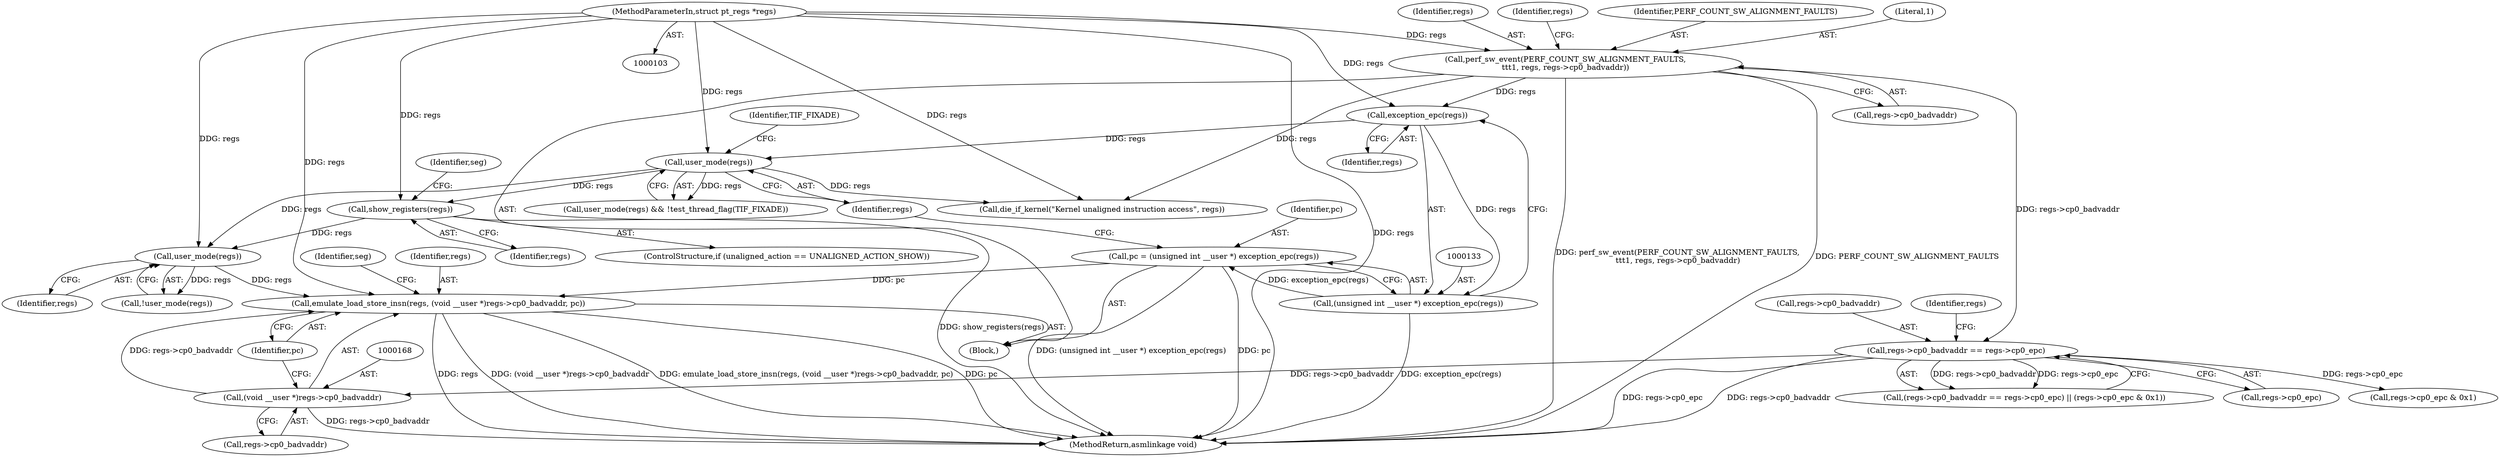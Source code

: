 digraph "0_linux_a8b0ca17b80e92faab46ee7179ba9e99ccb61233_11@pointer" {
"1000165" [label="(Call,emulate_load_store_insn(regs, (void __user *)regs->cp0_badvaddr, pc))"];
"1000161" [label="(Call,user_mode(regs))"];
"1000138" [label="(Call,user_mode(regs))"];
"1000134" [label="(Call,exception_epc(regs))"];
"1000108" [label="(Call,perf_sw_event(PERF_COUNT_SW_ALIGNMENT_FAULTS,\n\t\t\t1, regs, regs->cp0_badvaddr))"];
"1000104" [label="(MethodParameterIn,struct pt_regs *regs)"];
"1000154" [label="(Call,show_registers(regs))"];
"1000167" [label="(Call,(void __user *)regs->cp0_badvaddr)"];
"1000117" [label="(Call,regs->cp0_badvaddr == regs->cp0_epc)"];
"1000130" [label="(Call,pc = (unsigned int __user *) exception_epc(regs))"];
"1000132" [label="(Call,(unsigned int __user *) exception_epc(regs))"];
"1000121" [label="(Call,regs->cp0_epc)"];
"1000160" [label="(Call,!user_mode(regs))"];
"1000138" [label="(Call,user_mode(regs))"];
"1000104" [label="(MethodParameterIn,struct pt_regs *regs)"];
"1000110" [label="(Literal,1)"];
"1000126" [label="(Identifier,regs)"];
"1000157" [label="(Identifier,seg)"];
"1000124" [label="(Call,regs->cp0_epc & 0x1)"];
"1000172" [label="(Identifier,pc)"];
"1000183" [label="(MethodReturn,asmlinkage void)"];
"1000132" [label="(Call,(unsigned int __user *) exception_epc(regs))"];
"1000177" [label="(Call,die_if_kernel(\"Kernel unaligned instruction access\", regs))"];
"1000130" [label="(Call,pc = (unsigned int __user *) exception_epc(regs))"];
"1000112" [label="(Call,regs->cp0_badvaddr)"];
"1000105" [label="(Block,)"];
"1000162" [label="(Identifier,regs)"];
"1000169" [label="(Call,regs->cp0_badvaddr)"];
"1000116" [label="(Call,(regs->cp0_badvaddr == regs->cp0_epc) || (regs->cp0_epc & 0x1))"];
"1000131" [label="(Identifier,pc)"];
"1000137" [label="(Call,user_mode(regs) && !test_thread_flag(TIF_FIXADE))"];
"1000161" [label="(Call,user_mode(regs))"];
"1000135" [label="(Identifier,regs)"];
"1000118" [label="(Call,regs->cp0_badvaddr)"];
"1000150" [label="(ControlStructure,if (unaligned_action == UNALIGNED_ACTION_SHOW))"];
"1000111" [label="(Identifier,regs)"];
"1000174" [label="(Identifier,seg)"];
"1000119" [label="(Identifier,regs)"];
"1000142" [label="(Identifier,TIF_FIXADE)"];
"1000139" [label="(Identifier,regs)"];
"1000117" [label="(Call,regs->cp0_badvaddr == regs->cp0_epc)"];
"1000109" [label="(Identifier,PERF_COUNT_SW_ALIGNMENT_FAULTS)"];
"1000154" [label="(Call,show_registers(regs))"];
"1000155" [label="(Identifier,regs)"];
"1000108" [label="(Call,perf_sw_event(PERF_COUNT_SW_ALIGNMENT_FAULTS,\n\t\t\t1, regs, regs->cp0_badvaddr))"];
"1000166" [label="(Identifier,regs)"];
"1000165" [label="(Call,emulate_load_store_insn(regs, (void __user *)regs->cp0_badvaddr, pc))"];
"1000167" [label="(Call,(void __user *)regs->cp0_badvaddr)"];
"1000134" [label="(Call,exception_epc(regs))"];
"1000165" -> "1000105"  [label="AST: "];
"1000165" -> "1000172"  [label="CFG: "];
"1000166" -> "1000165"  [label="AST: "];
"1000167" -> "1000165"  [label="AST: "];
"1000172" -> "1000165"  [label="AST: "];
"1000174" -> "1000165"  [label="CFG: "];
"1000165" -> "1000183"  [label="DDG: pc"];
"1000165" -> "1000183"  [label="DDG: regs"];
"1000165" -> "1000183"  [label="DDG: (void __user *)regs->cp0_badvaddr"];
"1000165" -> "1000183"  [label="DDG: emulate_load_store_insn(regs, (void __user *)regs->cp0_badvaddr, pc)"];
"1000161" -> "1000165"  [label="DDG: regs"];
"1000104" -> "1000165"  [label="DDG: regs"];
"1000167" -> "1000165"  [label="DDG: regs->cp0_badvaddr"];
"1000130" -> "1000165"  [label="DDG: pc"];
"1000161" -> "1000160"  [label="AST: "];
"1000161" -> "1000162"  [label="CFG: "];
"1000162" -> "1000161"  [label="AST: "];
"1000160" -> "1000161"  [label="CFG: "];
"1000161" -> "1000160"  [label="DDG: regs"];
"1000138" -> "1000161"  [label="DDG: regs"];
"1000154" -> "1000161"  [label="DDG: regs"];
"1000104" -> "1000161"  [label="DDG: regs"];
"1000138" -> "1000137"  [label="AST: "];
"1000138" -> "1000139"  [label="CFG: "];
"1000139" -> "1000138"  [label="AST: "];
"1000142" -> "1000138"  [label="CFG: "];
"1000137" -> "1000138"  [label="CFG: "];
"1000138" -> "1000137"  [label="DDG: regs"];
"1000134" -> "1000138"  [label="DDG: regs"];
"1000104" -> "1000138"  [label="DDG: regs"];
"1000138" -> "1000154"  [label="DDG: regs"];
"1000138" -> "1000177"  [label="DDG: regs"];
"1000134" -> "1000132"  [label="AST: "];
"1000134" -> "1000135"  [label="CFG: "];
"1000135" -> "1000134"  [label="AST: "];
"1000132" -> "1000134"  [label="CFG: "];
"1000134" -> "1000132"  [label="DDG: regs"];
"1000108" -> "1000134"  [label="DDG: regs"];
"1000104" -> "1000134"  [label="DDG: regs"];
"1000108" -> "1000105"  [label="AST: "];
"1000108" -> "1000112"  [label="CFG: "];
"1000109" -> "1000108"  [label="AST: "];
"1000110" -> "1000108"  [label="AST: "];
"1000111" -> "1000108"  [label="AST: "];
"1000112" -> "1000108"  [label="AST: "];
"1000119" -> "1000108"  [label="CFG: "];
"1000108" -> "1000183"  [label="DDG: perf_sw_event(PERF_COUNT_SW_ALIGNMENT_FAULTS,\n\t\t\t1, regs, regs->cp0_badvaddr)"];
"1000108" -> "1000183"  [label="DDG: PERF_COUNT_SW_ALIGNMENT_FAULTS"];
"1000104" -> "1000108"  [label="DDG: regs"];
"1000108" -> "1000117"  [label="DDG: regs->cp0_badvaddr"];
"1000108" -> "1000177"  [label="DDG: regs"];
"1000104" -> "1000103"  [label="AST: "];
"1000104" -> "1000183"  [label="DDG: regs"];
"1000104" -> "1000154"  [label="DDG: regs"];
"1000104" -> "1000177"  [label="DDG: regs"];
"1000154" -> "1000150"  [label="AST: "];
"1000154" -> "1000155"  [label="CFG: "];
"1000155" -> "1000154"  [label="AST: "];
"1000157" -> "1000154"  [label="CFG: "];
"1000154" -> "1000183"  [label="DDG: show_registers(regs)"];
"1000167" -> "1000169"  [label="CFG: "];
"1000168" -> "1000167"  [label="AST: "];
"1000169" -> "1000167"  [label="AST: "];
"1000172" -> "1000167"  [label="CFG: "];
"1000167" -> "1000183"  [label="DDG: regs->cp0_badvaddr"];
"1000117" -> "1000167"  [label="DDG: regs->cp0_badvaddr"];
"1000117" -> "1000116"  [label="AST: "];
"1000117" -> "1000121"  [label="CFG: "];
"1000118" -> "1000117"  [label="AST: "];
"1000121" -> "1000117"  [label="AST: "];
"1000126" -> "1000117"  [label="CFG: "];
"1000116" -> "1000117"  [label="CFG: "];
"1000117" -> "1000183"  [label="DDG: regs->cp0_badvaddr"];
"1000117" -> "1000183"  [label="DDG: regs->cp0_epc"];
"1000117" -> "1000116"  [label="DDG: regs->cp0_badvaddr"];
"1000117" -> "1000116"  [label="DDG: regs->cp0_epc"];
"1000117" -> "1000124"  [label="DDG: regs->cp0_epc"];
"1000130" -> "1000105"  [label="AST: "];
"1000130" -> "1000132"  [label="CFG: "];
"1000131" -> "1000130"  [label="AST: "];
"1000132" -> "1000130"  [label="AST: "];
"1000139" -> "1000130"  [label="CFG: "];
"1000130" -> "1000183"  [label="DDG: (unsigned int __user *) exception_epc(regs)"];
"1000130" -> "1000183"  [label="DDG: pc"];
"1000132" -> "1000130"  [label="DDG: exception_epc(regs)"];
"1000133" -> "1000132"  [label="AST: "];
"1000132" -> "1000183"  [label="DDG: exception_epc(regs)"];
}
